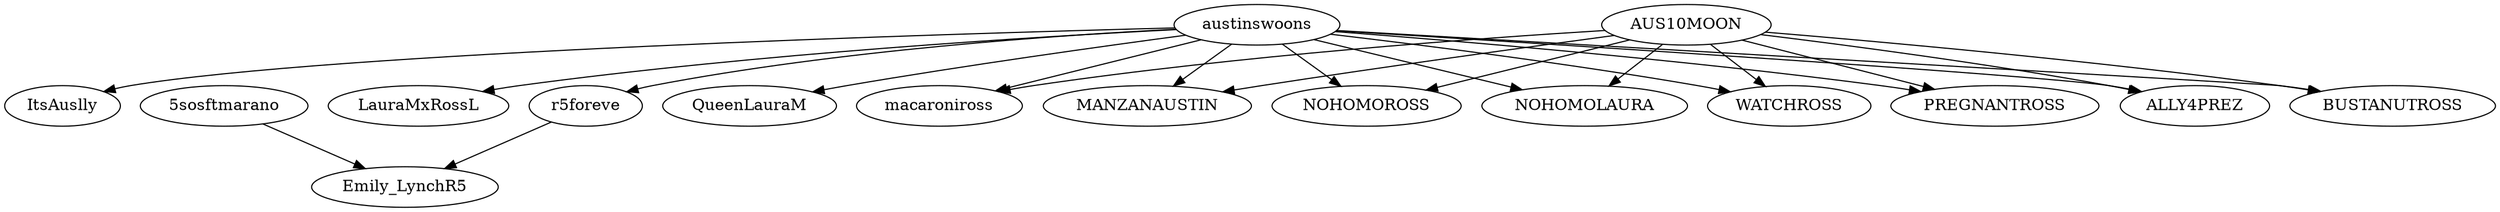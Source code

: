 strict digraph {
"austinswoons" -> "ItsAuslly"
"austinswoons" -> "LauraMxRossL"
"austinswoons" -> "QueenLauraM"
"austinswoons" -> "r5foreve"
"austinswoons" -> "NOHOMOLAURA"
"austinswoons" -> "WATCHROSS"
"austinswoons" -> "PREGNANTROSS"
"austinswoons" -> "ALLY4PREZ"
"austinswoons" -> "BUSTANUTROSS"
"austinswoons" -> "macaroniross"
"austinswoons" -> "MANZANAUSTIN"
"austinswoons" -> "NOHOMOROSS"
"r5foreve" -> "Emily_LynchR5"
"5sosftmarano" -> "Emily_LynchR5"
"AUS10MOON" -> "NOHOMOLAURA"
"AUS10MOON" -> "WATCHROSS"
"AUS10MOON" -> "PREGNANTROSS"
"AUS10MOON" -> "ALLY4PREZ"
"AUS10MOON" -> "BUSTANUTROSS"
"AUS10MOON" -> "macaroniross"
"AUS10MOON" -> "MANZANAUSTIN"
"AUS10MOON" -> "NOHOMOROSS"
}